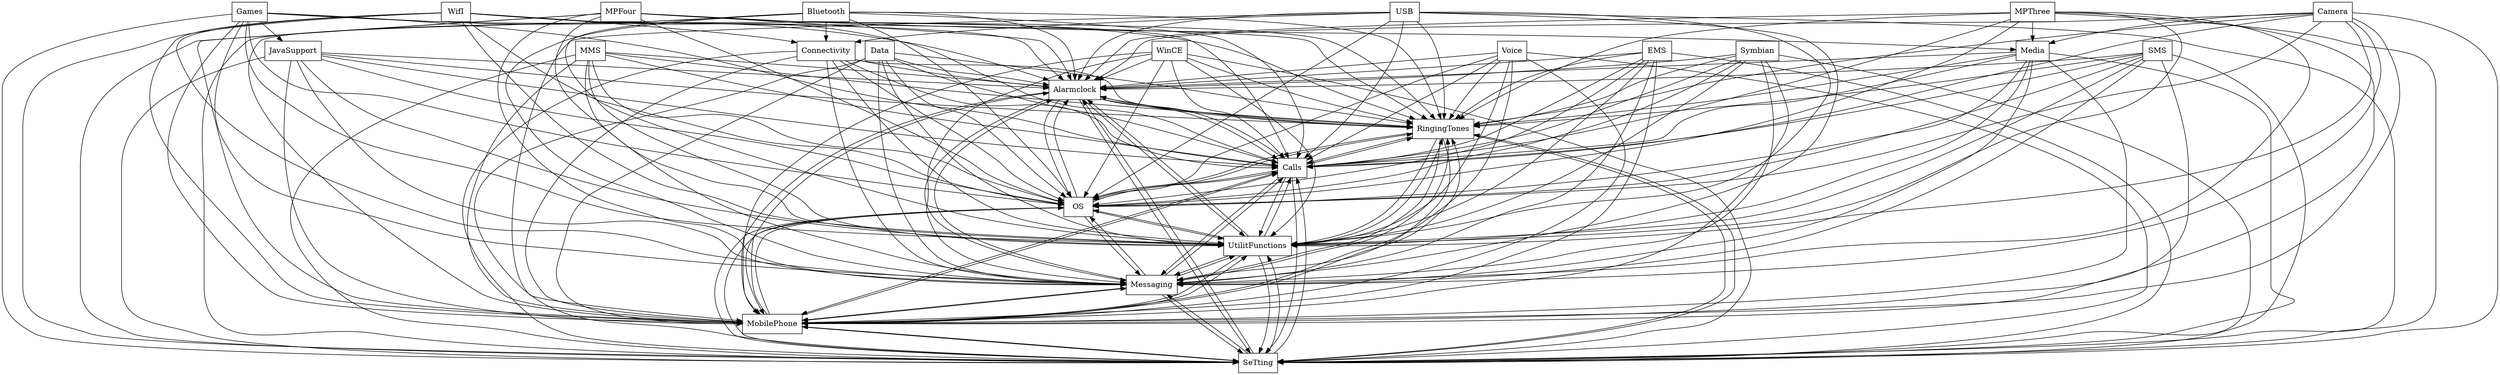 digraph{
graph [rankdir=TB];
node [shape=box];
edge [arrowhead=normal];
0[label="Alarmclock",]
1[label="RingingTones",]
2[label="Bluetooth",]
3[label="MPThree",]
4[label="SeTting",]
5[label="Connectivity",]
6[label="Data",]
7[label="Symbian",]
8[label="MobilePhone",]
9[label="WifI",]
10[label="MMS",]
11[label="Messaging",]
12[label="JavaSupport",]
13[label="Media",]
14[label="Camera",]
15[label="Voice",]
16[label="MPFour",]
17[label="UtilitFunctions",]
18[label="OS",]
19[label="EMS",]
20[label="Calls",]
21[label="WinCE",]
22[label="USB",]
23[label="Games",]
24[label="SMS",]
0->1[label="",]
0->4[label="",]
0->8[label="",]
0->11[label="",]
0->17[label="",]
0->18[label="",]
0->20[label="",]
1->0[label="",]
1->4[label="",]
1->8[label="",]
1->11[label="",]
1->17[label="",]
1->18[label="",]
1->20[label="",]
2->0[label="",]
2->1[label="",]
2->4[label="",]
2->5[label="",]
2->8[label="",]
2->11[label="",]
2->17[label="",]
2->18[label="",]
2->20[label="",]
3->0[label="",]
3->1[label="",]
3->4[label="",]
3->8[label="",]
3->11[label="",]
3->13[label="",]
3->17[label="",]
3->18[label="",]
3->20[label="",]
4->0[label="",]
4->1[label="",]
4->8[label="",]
4->11[label="",]
4->17[label="",]
4->18[label="",]
4->20[label="",]
5->0[label="",]
5->1[label="",]
5->4[label="",]
5->8[label="",]
5->11[label="",]
5->17[label="",]
5->18[label="",]
5->20[label="",]
6->0[label="",]
6->1[label="",]
6->4[label="",]
6->8[label="",]
6->11[label="",]
6->17[label="",]
6->18[label="",]
6->20[label="",]
7->0[label="",]
7->1[label="",]
7->4[label="",]
7->8[label="",]
7->11[label="",]
7->17[label="",]
7->18[label="",]
7->20[label="",]
8->0[label="",]
8->1[label="",]
8->4[label="",]
8->11[label="",]
8->17[label="",]
8->18[label="",]
8->20[label="",]
9->0[label="",]
9->1[label="",]
9->4[label="",]
9->5[label="",]
9->8[label="",]
9->11[label="",]
9->17[label="",]
9->18[label="",]
9->20[label="",]
10->0[label="",]
10->1[label="",]
10->4[label="",]
10->8[label="",]
10->11[label="",]
10->17[label="",]
10->18[label="",]
10->20[label="",]
11->0[label="",]
11->1[label="",]
11->4[label="",]
11->8[label="",]
11->17[label="",]
11->18[label="",]
11->20[label="",]
12->0[label="",]
12->1[label="",]
12->4[label="",]
12->8[label="",]
12->11[label="",]
12->17[label="",]
12->18[label="",]
12->20[label="",]
13->0[label="",]
13->1[label="",]
13->4[label="",]
13->8[label="",]
13->11[label="",]
13->17[label="",]
13->18[label="",]
13->20[label="",]
14->0[label="",]
14->1[label="",]
14->4[label="",]
14->8[label="",]
14->11[label="",]
14->13[label="",]
14->17[label="",]
14->18[label="",]
14->20[label="",]
15->0[label="",]
15->1[label="",]
15->4[label="",]
15->8[label="",]
15->11[label="",]
15->17[label="",]
15->18[label="",]
15->20[label="",]
16->0[label="",]
16->1[label="",]
16->4[label="",]
16->8[label="",]
16->11[label="",]
16->13[label="",]
16->17[label="",]
16->18[label="",]
16->20[label="",]
17->0[label="",]
17->1[label="",]
17->4[label="",]
17->8[label="",]
17->11[label="",]
17->18[label="",]
17->20[label="",]
18->0[label="",]
18->1[label="",]
18->4[label="",]
18->8[label="",]
18->11[label="",]
18->17[label="",]
18->20[label="",]
19->0[label="",]
19->1[label="",]
19->4[label="",]
19->8[label="",]
19->11[label="",]
19->17[label="",]
19->18[label="",]
19->20[label="",]
20->0[label="",]
20->1[label="",]
20->4[label="",]
20->8[label="",]
20->11[label="",]
20->17[label="",]
20->18[label="",]
21->0[label="",]
21->1[label="",]
21->4[label="",]
21->8[label="",]
21->11[label="",]
21->17[label="",]
21->18[label="",]
21->20[label="",]
22->0[label="",]
22->1[label="",]
22->4[label="",]
22->5[label="",]
22->8[label="",]
22->11[label="",]
22->17[label="",]
22->18[label="",]
22->20[label="",]
23->0[label="",]
23->1[label="",]
23->4[label="",]
23->8[label="",]
23->11[label="",]
23->12[label="",]
23->17[label="",]
23->18[label="",]
23->20[label="",]
24->0[label="",]
24->1[label="",]
24->4[label="",]
24->8[label="",]
24->11[label="",]
24->17[label="",]
24->18[label="",]
24->20[label="",]
}
